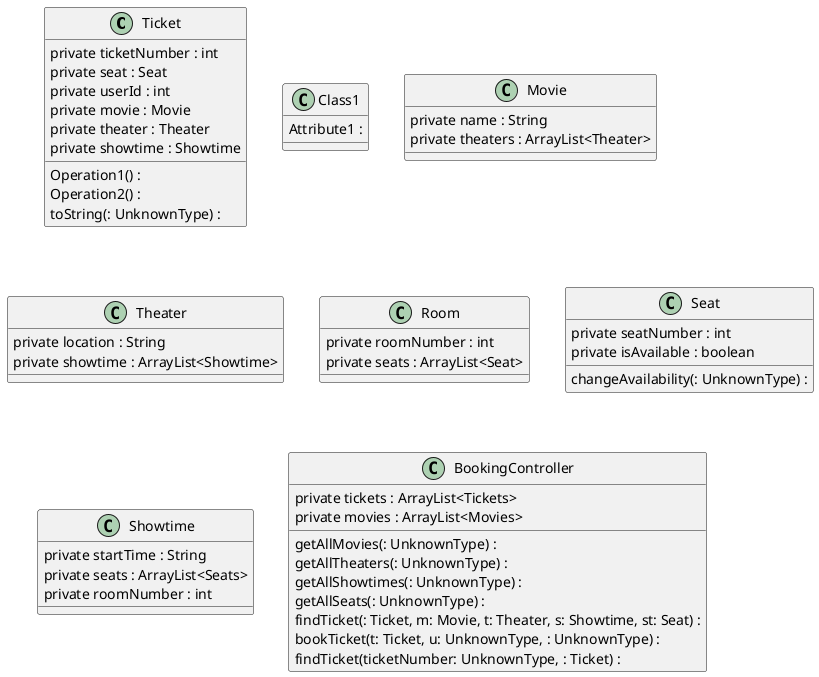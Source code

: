 @startuml
class Ticket {
  private ticketNumber : int
  private seat : Seat
  private userId : int
  private movie : Movie
  private theater : Theater
  private showtime : Showtime
   Operation1() : 
   Operation2() : 
   toString(: UnknownType) : 
}
class Class1 {
   Attribute1 : 
}
class Movie {
  private name : String
  private theaters : ArrayList<Theater>
}
class Theater {
  private location : String
  private showtime : ArrayList<Showtime>
}
class Room {
  private roomNumber : int
  private seats : ArrayList<Seat>
}
class Seat {
  private seatNumber : int
  private isAvailable : boolean
   changeAvailability(: UnknownType) : 
}
class Showtime {
  private startTime : String
  private seats : ArrayList<Seats>
  private roomNumber : int
}
class BookingController {
  private tickets : ArrayList<Tickets>
  private movies : ArrayList<Movies>
   getAllMovies(: UnknownType) : 
   getAllTheaters(: UnknownType) : 
   getAllShowtimes(: UnknownType) : 
   getAllSeats(: UnknownType) : 
   findTicket(: Ticket, m: Movie, t: Theater, s: Showtime, st: Seat) : 
   bookTicket(t: Ticket, u: UnknownType, : UnknownType) : 
   findTicket(ticketNumber: UnknownType, : Ticket) : 
}
@enduml